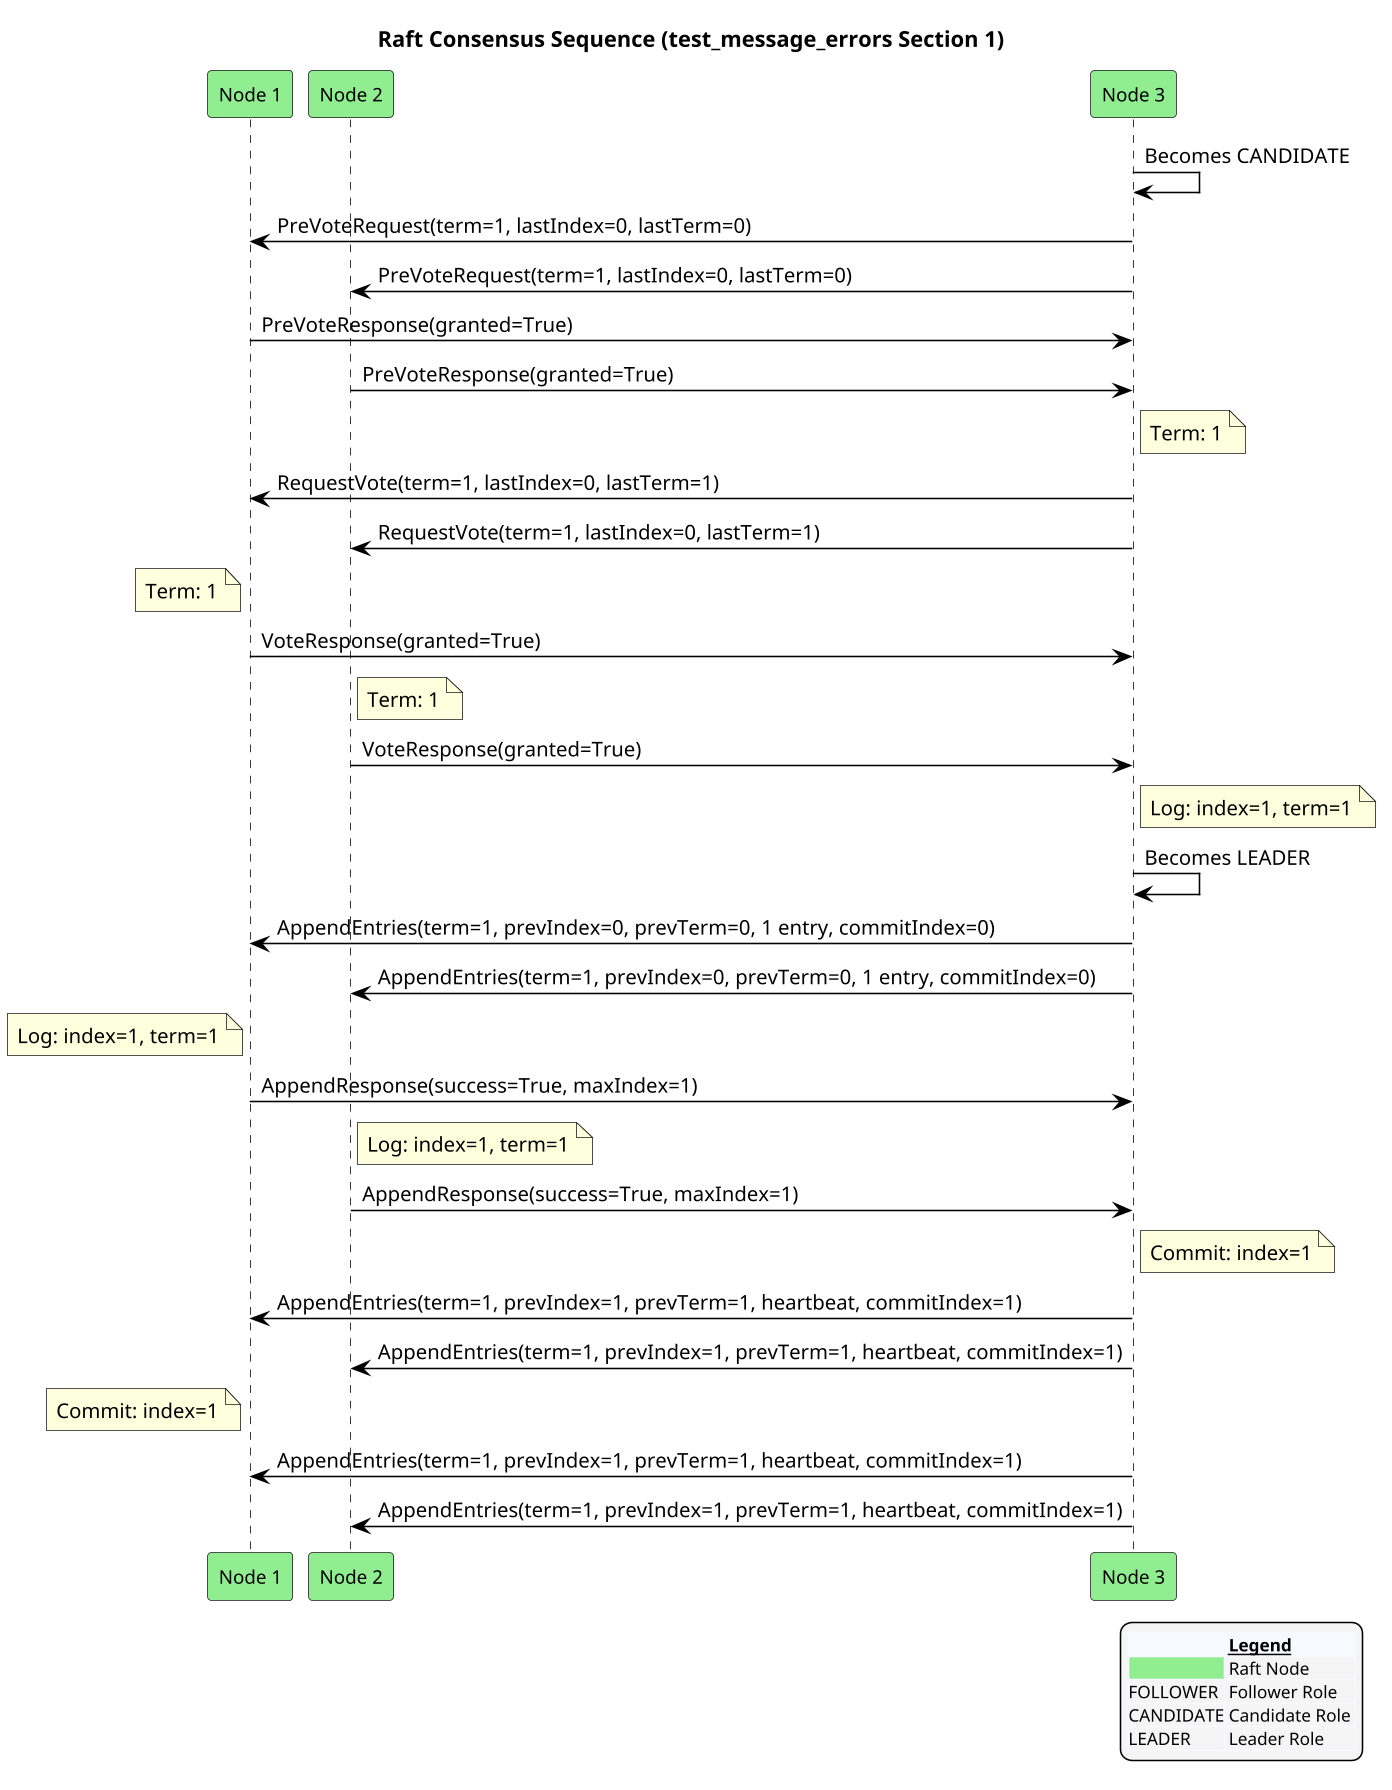 @startuml
!pragma ratio 0.7
skinparam dpi 150
skinparam monochrome false
skinparam sequence {
  ArrowColor Black
  ActorBorderColor Black
  LifeLineBorderColor Black
  ParticipantFontSize 12
  Padding 10
}
skinparam legend {
  BackgroundColor #F5F5F5
  FontSize 11
}
title Raft Consensus Sequence (test_message_errors Section 1)

participant "Node 1" as n1 order 10 #Lightgreen
participant "Node 2" as n2 order 20 #Lightgreen
participant "Node 3" as n3 order 30 #Lightgreen
n3 -> n3: Becomes CANDIDATE
n3 -> n1: PreVoteRequest(term=1, lastIndex=0, lastTerm=0)
n3 -> n2: PreVoteRequest(term=1, lastIndex=0, lastTerm=0)
n1 -> n3: PreVoteResponse(granted=True)
n2 -> n3: PreVoteResponse(granted=True)
note right of n3: Term: 1
n3 -> n1: RequestVote(term=1, lastIndex=0, lastTerm=1)
n3 -> n2: RequestVote(term=1, lastIndex=0, lastTerm=1)
note left of n1: Term: 1
n1 -> n3: VoteResponse(granted=True)
note right of n2: Term: 1
n2 -> n3: VoteResponse(granted=True)
note right of n3: Log: index=1, term=1
n3 -> n3: Becomes LEADER
n3 -> n1: AppendEntries(term=1, prevIndex=0, prevTerm=0, 1 entry, commitIndex=0)
n3 -> n2: AppendEntries(term=1, prevIndex=0, prevTerm=0, 1 entry, commitIndex=0)
note left of n1: Log: index=1, term=1
n1 -> n3: AppendResponse(success=True, maxIndex=1)
note right of n2: Log: index=1, term=1
n2 -> n3: AppendResponse(success=True, maxIndex=1)
note right of n3: Commit: index=1
n3 -> n1: AppendEntries(term=1, prevIndex=1, prevTerm=1, heartbeat, commitIndex=1)
n3 -> n2: AppendEntries(term=1, prevIndex=1, prevTerm=1, heartbeat, commitIndex=1)
note left of n1: Commit: index=1
n3 -> n1: AppendEntries(term=1, prevIndex=1, prevTerm=1, heartbeat, commitIndex=1)
n3 -> n2: AppendEntries(term=1, prevIndex=1, prevTerm=1, heartbeat, commitIndex=1)

legend right
  <#GhostWhite,#GhostWhite>|      |= __Legend__ |
  |<#Lightgreen>| Raft Node |
  |FOLLOWER| Follower Role |
  |CANDIDATE| Candidate Role |
  |LEADER| Leader Role |
endlegend
@enduml
